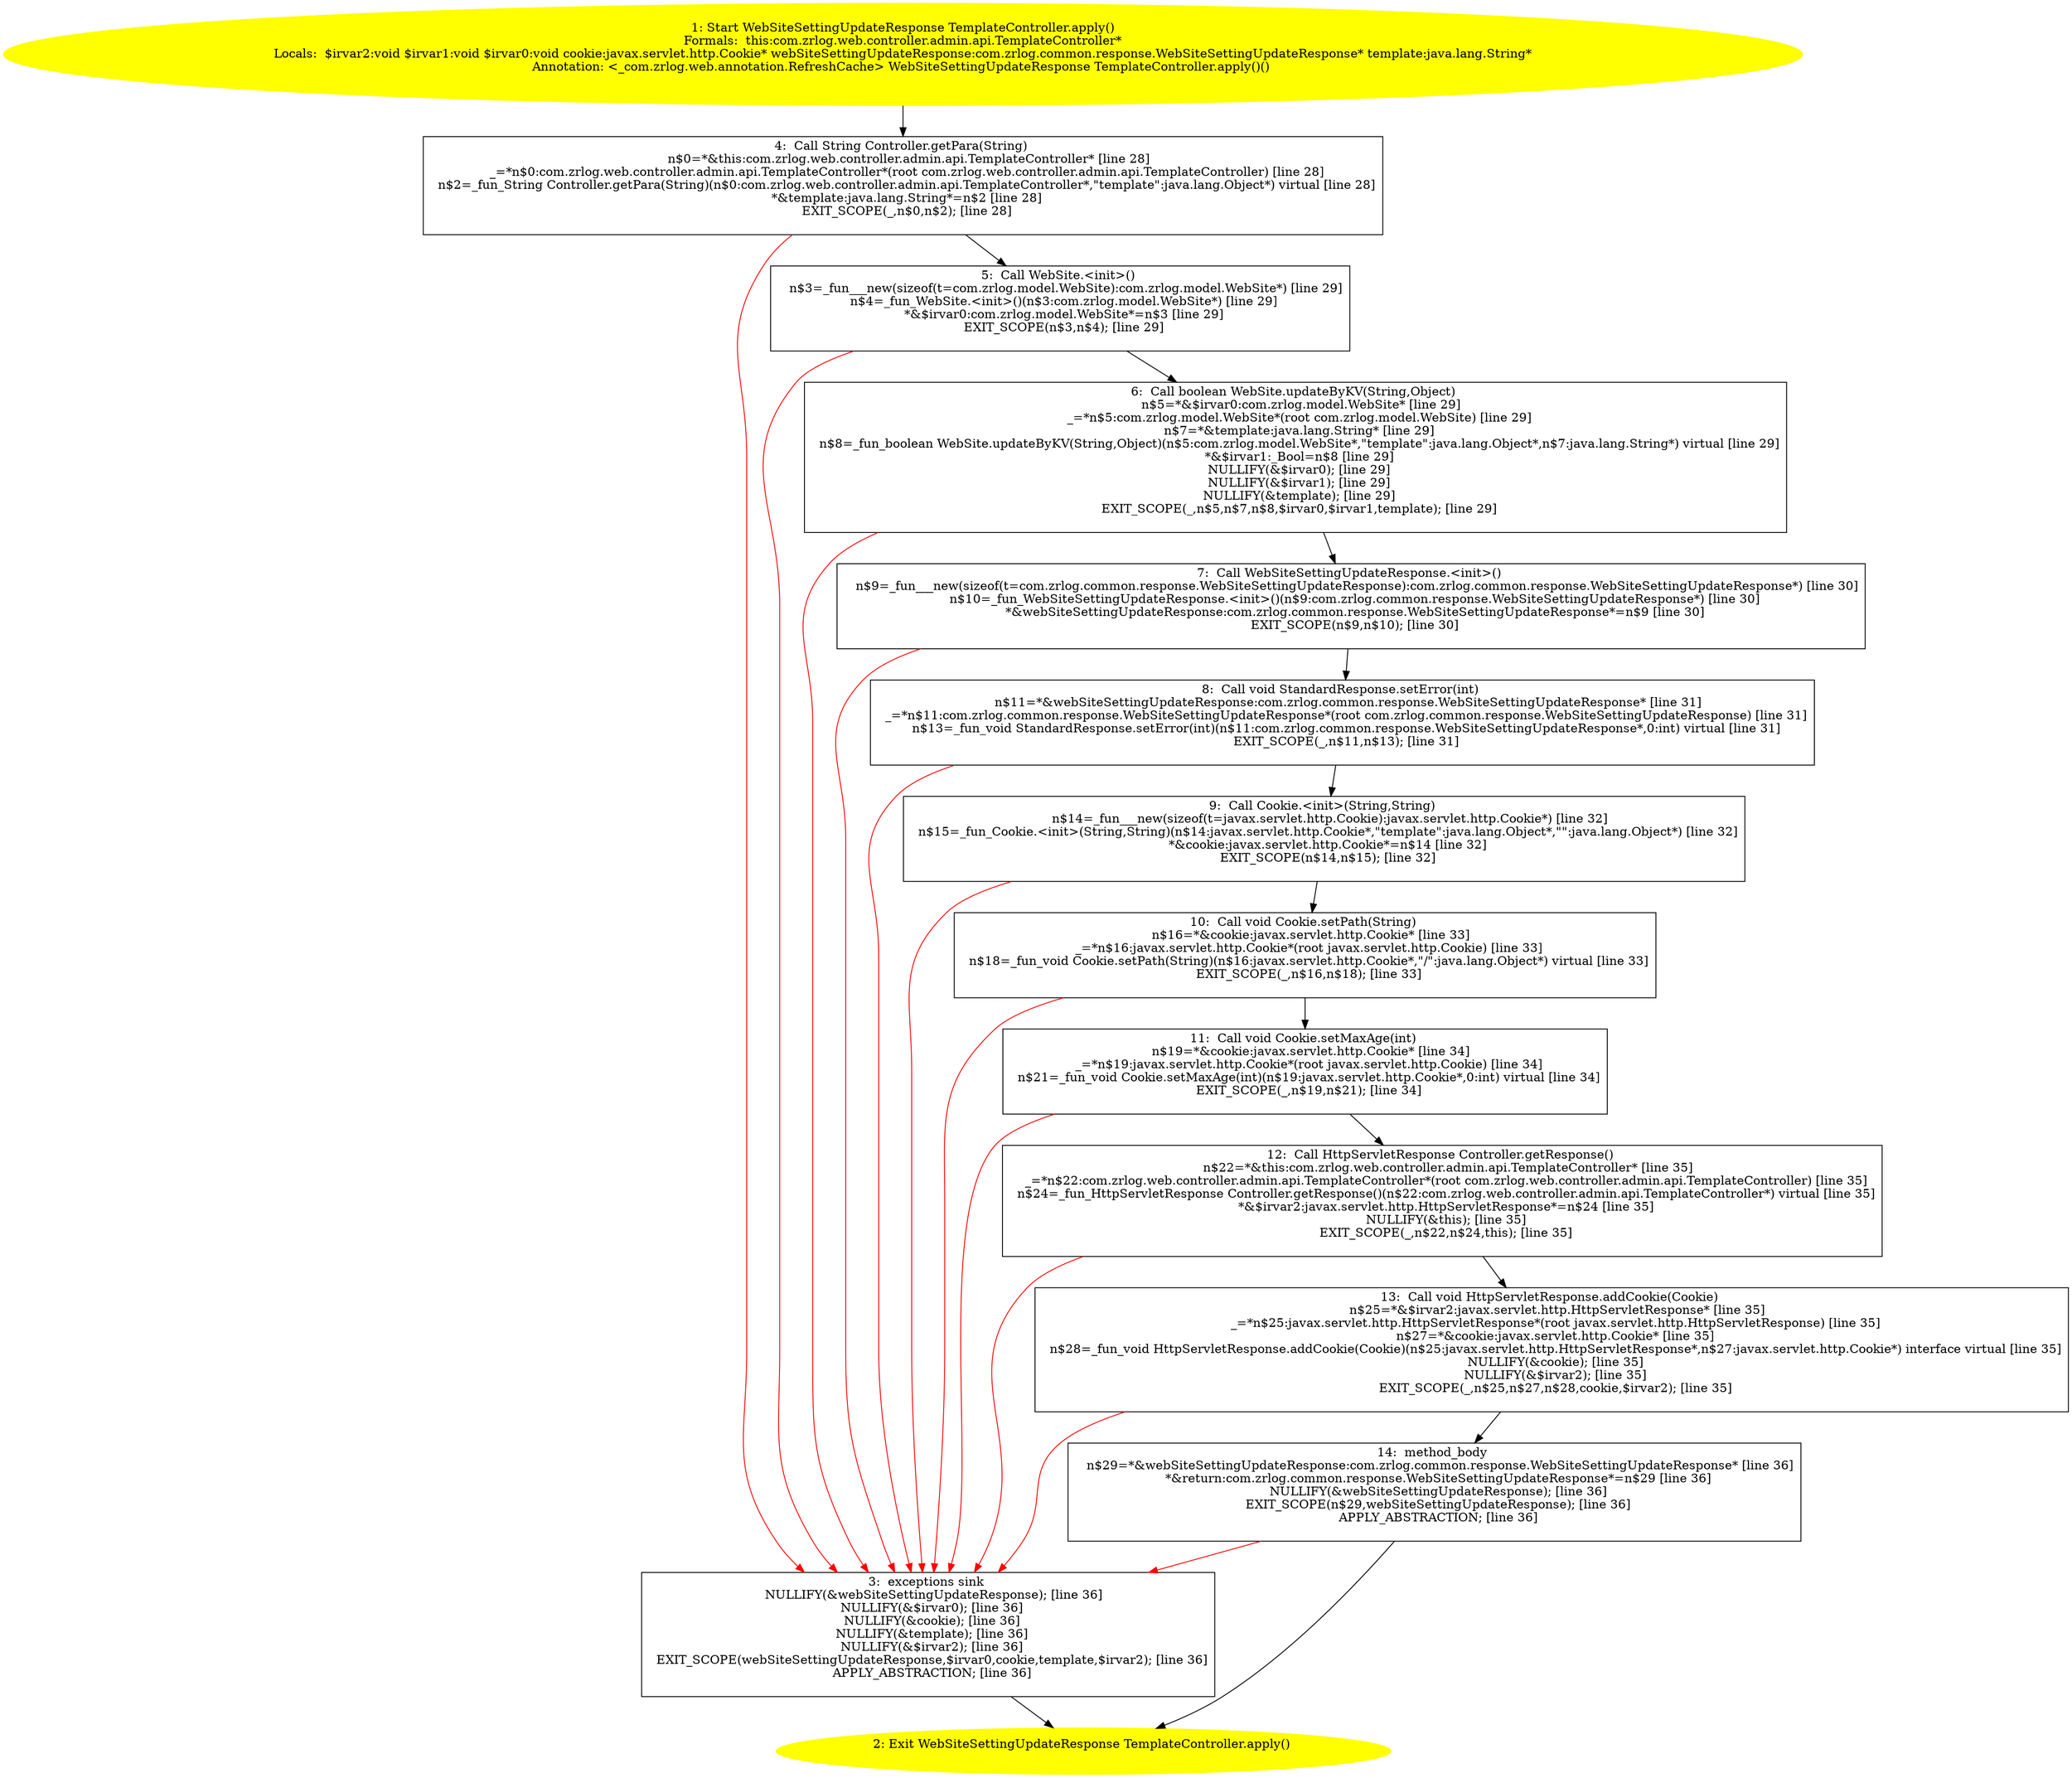 /* @generated */
digraph cfg {
"com.zrlog.web.controller.admin.api.TemplateController.apply():com.zrlog.common.response.WebSiteSetti.eb2dc5b3fc90473b6e6669442546d9de_1" [label="1: Start WebSiteSettingUpdateResponse TemplateController.apply()\nFormals:  this:com.zrlog.web.controller.admin.api.TemplateController*\nLocals:  $irvar2:void $irvar1:void $irvar0:void cookie:javax.servlet.http.Cookie* webSiteSettingUpdateResponse:com.zrlog.common.response.WebSiteSettingUpdateResponse* template:java.lang.String*\nAnnotation: <_com.zrlog.web.annotation.RefreshCache> WebSiteSettingUpdateResponse TemplateController.apply()() \n  " color=yellow style=filled]
	

	 "com.zrlog.web.controller.admin.api.TemplateController.apply():com.zrlog.common.response.WebSiteSetti.eb2dc5b3fc90473b6e6669442546d9de_1" -> "com.zrlog.web.controller.admin.api.TemplateController.apply():com.zrlog.common.response.WebSiteSetti.eb2dc5b3fc90473b6e6669442546d9de_4" ;
"com.zrlog.web.controller.admin.api.TemplateController.apply():com.zrlog.common.response.WebSiteSetti.eb2dc5b3fc90473b6e6669442546d9de_2" [label="2: Exit WebSiteSettingUpdateResponse TemplateController.apply() \n  " color=yellow style=filled]
	

"com.zrlog.web.controller.admin.api.TemplateController.apply():com.zrlog.common.response.WebSiteSetti.eb2dc5b3fc90473b6e6669442546d9de_3" [label="3:  exceptions sink \n   NULLIFY(&webSiteSettingUpdateResponse); [line 36]\n  NULLIFY(&$irvar0); [line 36]\n  NULLIFY(&cookie); [line 36]\n  NULLIFY(&template); [line 36]\n  NULLIFY(&$irvar2); [line 36]\n  EXIT_SCOPE(webSiteSettingUpdateResponse,$irvar0,cookie,template,$irvar2); [line 36]\n  APPLY_ABSTRACTION; [line 36]\n " shape="box"]
	

	 "com.zrlog.web.controller.admin.api.TemplateController.apply():com.zrlog.common.response.WebSiteSetti.eb2dc5b3fc90473b6e6669442546d9de_3" -> "com.zrlog.web.controller.admin.api.TemplateController.apply():com.zrlog.common.response.WebSiteSetti.eb2dc5b3fc90473b6e6669442546d9de_2" ;
"com.zrlog.web.controller.admin.api.TemplateController.apply():com.zrlog.common.response.WebSiteSetti.eb2dc5b3fc90473b6e6669442546d9de_4" [label="4:  Call String Controller.getPara(String) \n   n$0=*&this:com.zrlog.web.controller.admin.api.TemplateController* [line 28]\n  _=*n$0:com.zrlog.web.controller.admin.api.TemplateController*(root com.zrlog.web.controller.admin.api.TemplateController) [line 28]\n  n$2=_fun_String Controller.getPara(String)(n$0:com.zrlog.web.controller.admin.api.TemplateController*,\"template\":java.lang.Object*) virtual [line 28]\n  *&template:java.lang.String*=n$2 [line 28]\n  EXIT_SCOPE(_,n$0,n$2); [line 28]\n " shape="box"]
	

	 "com.zrlog.web.controller.admin.api.TemplateController.apply():com.zrlog.common.response.WebSiteSetti.eb2dc5b3fc90473b6e6669442546d9de_4" -> "com.zrlog.web.controller.admin.api.TemplateController.apply():com.zrlog.common.response.WebSiteSetti.eb2dc5b3fc90473b6e6669442546d9de_5" ;
	 "com.zrlog.web.controller.admin.api.TemplateController.apply():com.zrlog.common.response.WebSiteSetti.eb2dc5b3fc90473b6e6669442546d9de_4" -> "com.zrlog.web.controller.admin.api.TemplateController.apply():com.zrlog.common.response.WebSiteSetti.eb2dc5b3fc90473b6e6669442546d9de_3" [color="red" ];
"com.zrlog.web.controller.admin.api.TemplateController.apply():com.zrlog.common.response.WebSiteSetti.eb2dc5b3fc90473b6e6669442546d9de_5" [label="5:  Call WebSite.<init>() \n   n$3=_fun___new(sizeof(t=com.zrlog.model.WebSite):com.zrlog.model.WebSite*) [line 29]\n  n$4=_fun_WebSite.<init>()(n$3:com.zrlog.model.WebSite*) [line 29]\n  *&$irvar0:com.zrlog.model.WebSite*=n$3 [line 29]\n  EXIT_SCOPE(n$3,n$4); [line 29]\n " shape="box"]
	

	 "com.zrlog.web.controller.admin.api.TemplateController.apply():com.zrlog.common.response.WebSiteSetti.eb2dc5b3fc90473b6e6669442546d9de_5" -> "com.zrlog.web.controller.admin.api.TemplateController.apply():com.zrlog.common.response.WebSiteSetti.eb2dc5b3fc90473b6e6669442546d9de_6" ;
	 "com.zrlog.web.controller.admin.api.TemplateController.apply():com.zrlog.common.response.WebSiteSetti.eb2dc5b3fc90473b6e6669442546d9de_5" -> "com.zrlog.web.controller.admin.api.TemplateController.apply():com.zrlog.common.response.WebSiteSetti.eb2dc5b3fc90473b6e6669442546d9de_3" [color="red" ];
"com.zrlog.web.controller.admin.api.TemplateController.apply():com.zrlog.common.response.WebSiteSetti.eb2dc5b3fc90473b6e6669442546d9de_6" [label="6:  Call boolean WebSite.updateByKV(String,Object) \n   n$5=*&$irvar0:com.zrlog.model.WebSite* [line 29]\n  _=*n$5:com.zrlog.model.WebSite*(root com.zrlog.model.WebSite) [line 29]\n  n$7=*&template:java.lang.String* [line 29]\n  n$8=_fun_boolean WebSite.updateByKV(String,Object)(n$5:com.zrlog.model.WebSite*,\"template\":java.lang.Object*,n$7:java.lang.String*) virtual [line 29]\n  *&$irvar1:_Bool=n$8 [line 29]\n  NULLIFY(&$irvar0); [line 29]\n  NULLIFY(&$irvar1); [line 29]\n  NULLIFY(&template); [line 29]\n  EXIT_SCOPE(_,n$5,n$7,n$8,$irvar0,$irvar1,template); [line 29]\n " shape="box"]
	

	 "com.zrlog.web.controller.admin.api.TemplateController.apply():com.zrlog.common.response.WebSiteSetti.eb2dc5b3fc90473b6e6669442546d9de_6" -> "com.zrlog.web.controller.admin.api.TemplateController.apply():com.zrlog.common.response.WebSiteSetti.eb2dc5b3fc90473b6e6669442546d9de_7" ;
	 "com.zrlog.web.controller.admin.api.TemplateController.apply():com.zrlog.common.response.WebSiteSetti.eb2dc5b3fc90473b6e6669442546d9de_6" -> "com.zrlog.web.controller.admin.api.TemplateController.apply():com.zrlog.common.response.WebSiteSetti.eb2dc5b3fc90473b6e6669442546d9de_3" [color="red" ];
"com.zrlog.web.controller.admin.api.TemplateController.apply():com.zrlog.common.response.WebSiteSetti.eb2dc5b3fc90473b6e6669442546d9de_7" [label="7:  Call WebSiteSettingUpdateResponse.<init>() \n   n$9=_fun___new(sizeof(t=com.zrlog.common.response.WebSiteSettingUpdateResponse):com.zrlog.common.response.WebSiteSettingUpdateResponse*) [line 30]\n  n$10=_fun_WebSiteSettingUpdateResponse.<init>()(n$9:com.zrlog.common.response.WebSiteSettingUpdateResponse*) [line 30]\n  *&webSiteSettingUpdateResponse:com.zrlog.common.response.WebSiteSettingUpdateResponse*=n$9 [line 30]\n  EXIT_SCOPE(n$9,n$10); [line 30]\n " shape="box"]
	

	 "com.zrlog.web.controller.admin.api.TemplateController.apply():com.zrlog.common.response.WebSiteSetti.eb2dc5b3fc90473b6e6669442546d9de_7" -> "com.zrlog.web.controller.admin.api.TemplateController.apply():com.zrlog.common.response.WebSiteSetti.eb2dc5b3fc90473b6e6669442546d9de_8" ;
	 "com.zrlog.web.controller.admin.api.TemplateController.apply():com.zrlog.common.response.WebSiteSetti.eb2dc5b3fc90473b6e6669442546d9de_7" -> "com.zrlog.web.controller.admin.api.TemplateController.apply():com.zrlog.common.response.WebSiteSetti.eb2dc5b3fc90473b6e6669442546d9de_3" [color="red" ];
"com.zrlog.web.controller.admin.api.TemplateController.apply():com.zrlog.common.response.WebSiteSetti.eb2dc5b3fc90473b6e6669442546d9de_8" [label="8:  Call void StandardResponse.setError(int) \n   n$11=*&webSiteSettingUpdateResponse:com.zrlog.common.response.WebSiteSettingUpdateResponse* [line 31]\n  _=*n$11:com.zrlog.common.response.WebSiteSettingUpdateResponse*(root com.zrlog.common.response.WebSiteSettingUpdateResponse) [line 31]\n  n$13=_fun_void StandardResponse.setError(int)(n$11:com.zrlog.common.response.WebSiteSettingUpdateResponse*,0:int) virtual [line 31]\n  EXIT_SCOPE(_,n$11,n$13); [line 31]\n " shape="box"]
	

	 "com.zrlog.web.controller.admin.api.TemplateController.apply():com.zrlog.common.response.WebSiteSetti.eb2dc5b3fc90473b6e6669442546d9de_8" -> "com.zrlog.web.controller.admin.api.TemplateController.apply():com.zrlog.common.response.WebSiteSetti.eb2dc5b3fc90473b6e6669442546d9de_9" ;
	 "com.zrlog.web.controller.admin.api.TemplateController.apply():com.zrlog.common.response.WebSiteSetti.eb2dc5b3fc90473b6e6669442546d9de_8" -> "com.zrlog.web.controller.admin.api.TemplateController.apply():com.zrlog.common.response.WebSiteSetti.eb2dc5b3fc90473b6e6669442546d9de_3" [color="red" ];
"com.zrlog.web.controller.admin.api.TemplateController.apply():com.zrlog.common.response.WebSiteSetti.eb2dc5b3fc90473b6e6669442546d9de_9" [label="9:  Call Cookie.<init>(String,String) \n   n$14=_fun___new(sizeof(t=javax.servlet.http.Cookie):javax.servlet.http.Cookie*) [line 32]\n  n$15=_fun_Cookie.<init>(String,String)(n$14:javax.servlet.http.Cookie*,\"template\":java.lang.Object*,\"\":java.lang.Object*) [line 32]\n  *&cookie:javax.servlet.http.Cookie*=n$14 [line 32]\n  EXIT_SCOPE(n$14,n$15); [line 32]\n " shape="box"]
	

	 "com.zrlog.web.controller.admin.api.TemplateController.apply():com.zrlog.common.response.WebSiteSetti.eb2dc5b3fc90473b6e6669442546d9de_9" -> "com.zrlog.web.controller.admin.api.TemplateController.apply():com.zrlog.common.response.WebSiteSetti.eb2dc5b3fc90473b6e6669442546d9de_10" ;
	 "com.zrlog.web.controller.admin.api.TemplateController.apply():com.zrlog.common.response.WebSiteSetti.eb2dc5b3fc90473b6e6669442546d9de_9" -> "com.zrlog.web.controller.admin.api.TemplateController.apply():com.zrlog.common.response.WebSiteSetti.eb2dc5b3fc90473b6e6669442546d9de_3" [color="red" ];
"com.zrlog.web.controller.admin.api.TemplateController.apply():com.zrlog.common.response.WebSiteSetti.eb2dc5b3fc90473b6e6669442546d9de_10" [label="10:  Call void Cookie.setPath(String) \n   n$16=*&cookie:javax.servlet.http.Cookie* [line 33]\n  _=*n$16:javax.servlet.http.Cookie*(root javax.servlet.http.Cookie) [line 33]\n  n$18=_fun_void Cookie.setPath(String)(n$16:javax.servlet.http.Cookie*,\"/\":java.lang.Object*) virtual [line 33]\n  EXIT_SCOPE(_,n$16,n$18); [line 33]\n " shape="box"]
	

	 "com.zrlog.web.controller.admin.api.TemplateController.apply():com.zrlog.common.response.WebSiteSetti.eb2dc5b3fc90473b6e6669442546d9de_10" -> "com.zrlog.web.controller.admin.api.TemplateController.apply():com.zrlog.common.response.WebSiteSetti.eb2dc5b3fc90473b6e6669442546d9de_11" ;
	 "com.zrlog.web.controller.admin.api.TemplateController.apply():com.zrlog.common.response.WebSiteSetti.eb2dc5b3fc90473b6e6669442546d9de_10" -> "com.zrlog.web.controller.admin.api.TemplateController.apply():com.zrlog.common.response.WebSiteSetti.eb2dc5b3fc90473b6e6669442546d9de_3" [color="red" ];
"com.zrlog.web.controller.admin.api.TemplateController.apply():com.zrlog.common.response.WebSiteSetti.eb2dc5b3fc90473b6e6669442546d9de_11" [label="11:  Call void Cookie.setMaxAge(int) \n   n$19=*&cookie:javax.servlet.http.Cookie* [line 34]\n  _=*n$19:javax.servlet.http.Cookie*(root javax.servlet.http.Cookie) [line 34]\n  n$21=_fun_void Cookie.setMaxAge(int)(n$19:javax.servlet.http.Cookie*,0:int) virtual [line 34]\n  EXIT_SCOPE(_,n$19,n$21); [line 34]\n " shape="box"]
	

	 "com.zrlog.web.controller.admin.api.TemplateController.apply():com.zrlog.common.response.WebSiteSetti.eb2dc5b3fc90473b6e6669442546d9de_11" -> "com.zrlog.web.controller.admin.api.TemplateController.apply():com.zrlog.common.response.WebSiteSetti.eb2dc5b3fc90473b6e6669442546d9de_12" ;
	 "com.zrlog.web.controller.admin.api.TemplateController.apply():com.zrlog.common.response.WebSiteSetti.eb2dc5b3fc90473b6e6669442546d9de_11" -> "com.zrlog.web.controller.admin.api.TemplateController.apply():com.zrlog.common.response.WebSiteSetti.eb2dc5b3fc90473b6e6669442546d9de_3" [color="red" ];
"com.zrlog.web.controller.admin.api.TemplateController.apply():com.zrlog.common.response.WebSiteSetti.eb2dc5b3fc90473b6e6669442546d9de_12" [label="12:  Call HttpServletResponse Controller.getResponse() \n   n$22=*&this:com.zrlog.web.controller.admin.api.TemplateController* [line 35]\n  _=*n$22:com.zrlog.web.controller.admin.api.TemplateController*(root com.zrlog.web.controller.admin.api.TemplateController) [line 35]\n  n$24=_fun_HttpServletResponse Controller.getResponse()(n$22:com.zrlog.web.controller.admin.api.TemplateController*) virtual [line 35]\n  *&$irvar2:javax.servlet.http.HttpServletResponse*=n$24 [line 35]\n  NULLIFY(&this); [line 35]\n  EXIT_SCOPE(_,n$22,n$24,this); [line 35]\n " shape="box"]
	

	 "com.zrlog.web.controller.admin.api.TemplateController.apply():com.zrlog.common.response.WebSiteSetti.eb2dc5b3fc90473b6e6669442546d9de_12" -> "com.zrlog.web.controller.admin.api.TemplateController.apply():com.zrlog.common.response.WebSiteSetti.eb2dc5b3fc90473b6e6669442546d9de_13" ;
	 "com.zrlog.web.controller.admin.api.TemplateController.apply():com.zrlog.common.response.WebSiteSetti.eb2dc5b3fc90473b6e6669442546d9de_12" -> "com.zrlog.web.controller.admin.api.TemplateController.apply():com.zrlog.common.response.WebSiteSetti.eb2dc5b3fc90473b6e6669442546d9de_3" [color="red" ];
"com.zrlog.web.controller.admin.api.TemplateController.apply():com.zrlog.common.response.WebSiteSetti.eb2dc5b3fc90473b6e6669442546d9de_13" [label="13:  Call void HttpServletResponse.addCookie(Cookie) \n   n$25=*&$irvar2:javax.servlet.http.HttpServletResponse* [line 35]\n  _=*n$25:javax.servlet.http.HttpServletResponse*(root javax.servlet.http.HttpServletResponse) [line 35]\n  n$27=*&cookie:javax.servlet.http.Cookie* [line 35]\n  n$28=_fun_void HttpServletResponse.addCookie(Cookie)(n$25:javax.servlet.http.HttpServletResponse*,n$27:javax.servlet.http.Cookie*) interface virtual [line 35]\n  NULLIFY(&cookie); [line 35]\n  NULLIFY(&$irvar2); [line 35]\n  EXIT_SCOPE(_,n$25,n$27,n$28,cookie,$irvar2); [line 35]\n " shape="box"]
	

	 "com.zrlog.web.controller.admin.api.TemplateController.apply():com.zrlog.common.response.WebSiteSetti.eb2dc5b3fc90473b6e6669442546d9de_13" -> "com.zrlog.web.controller.admin.api.TemplateController.apply():com.zrlog.common.response.WebSiteSetti.eb2dc5b3fc90473b6e6669442546d9de_14" ;
	 "com.zrlog.web.controller.admin.api.TemplateController.apply():com.zrlog.common.response.WebSiteSetti.eb2dc5b3fc90473b6e6669442546d9de_13" -> "com.zrlog.web.controller.admin.api.TemplateController.apply():com.zrlog.common.response.WebSiteSetti.eb2dc5b3fc90473b6e6669442546d9de_3" [color="red" ];
"com.zrlog.web.controller.admin.api.TemplateController.apply():com.zrlog.common.response.WebSiteSetti.eb2dc5b3fc90473b6e6669442546d9de_14" [label="14:  method_body \n   n$29=*&webSiteSettingUpdateResponse:com.zrlog.common.response.WebSiteSettingUpdateResponse* [line 36]\n  *&return:com.zrlog.common.response.WebSiteSettingUpdateResponse*=n$29 [line 36]\n  NULLIFY(&webSiteSettingUpdateResponse); [line 36]\n  EXIT_SCOPE(n$29,webSiteSettingUpdateResponse); [line 36]\n  APPLY_ABSTRACTION; [line 36]\n " shape="box"]
	

	 "com.zrlog.web.controller.admin.api.TemplateController.apply():com.zrlog.common.response.WebSiteSetti.eb2dc5b3fc90473b6e6669442546d9de_14" -> "com.zrlog.web.controller.admin.api.TemplateController.apply():com.zrlog.common.response.WebSiteSetti.eb2dc5b3fc90473b6e6669442546d9de_2" ;
	 "com.zrlog.web.controller.admin.api.TemplateController.apply():com.zrlog.common.response.WebSiteSetti.eb2dc5b3fc90473b6e6669442546d9de_14" -> "com.zrlog.web.controller.admin.api.TemplateController.apply():com.zrlog.common.response.WebSiteSetti.eb2dc5b3fc90473b6e6669442546d9de_3" [color="red" ];
}
